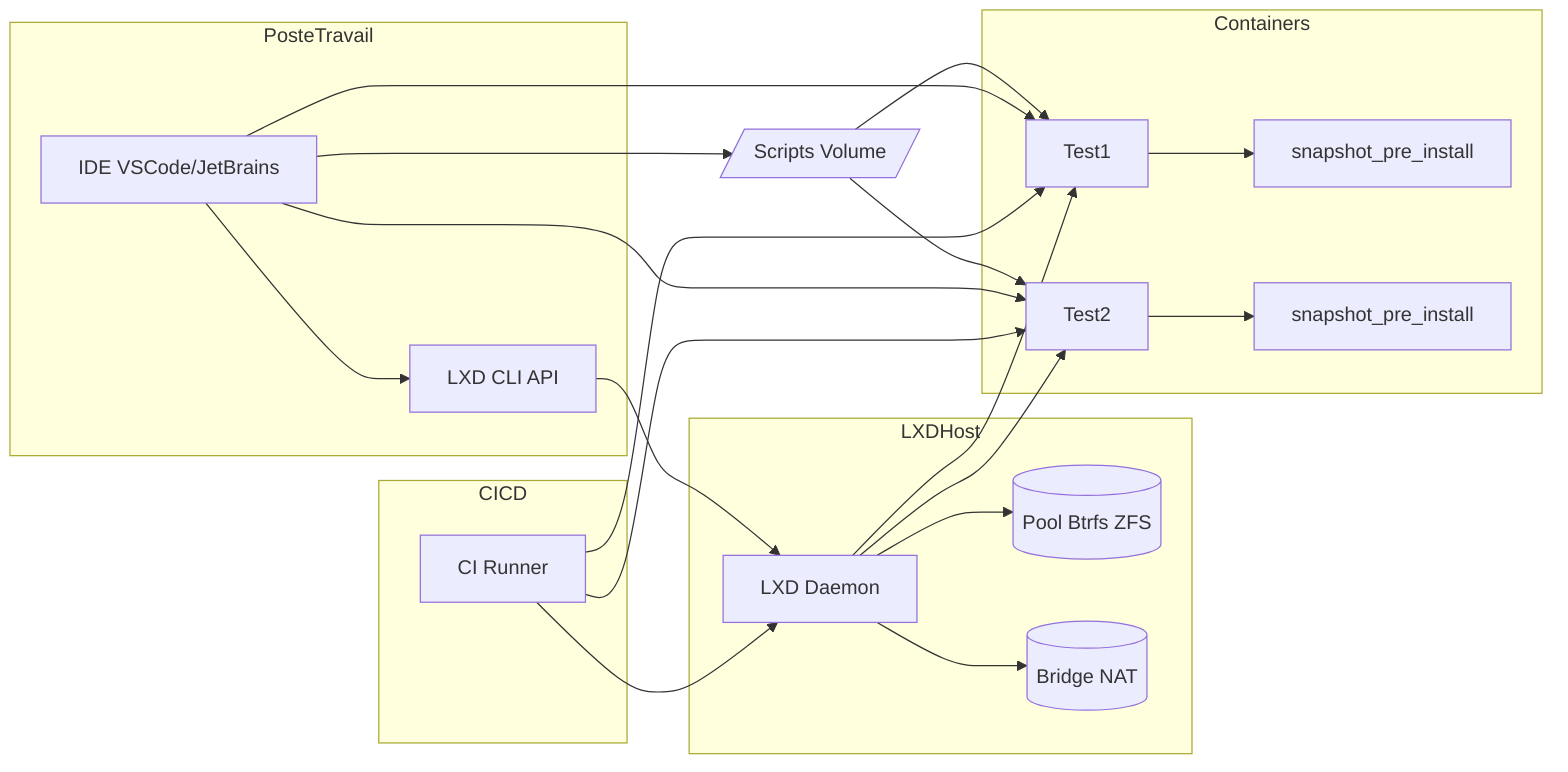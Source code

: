 flowchart LR

  subgraph PosteTravail
    IDE[IDE VSCode/JetBrains]
    LXDCLI[LXD CLI API]
  end

  subgraph LXDHost
    LXDd[LXD Daemon]
    Storage[(Pool Btrfs ZFS)]
    Network[(Bridge NAT)]
  end

  subgraph Containers
    C1[Test1]
    C2[Test2]
    Snap1[snapshot_pre_install]
    Snap2[snapshot_pre_install]
  end

  subgraph CICD
    CI[CI Runner]
  end

  %% Flux IDE vers LXD
  IDE --> LXDCLI
  LXDCLI --> LXDd

  %% LXD gère stockage et réseau
  LXDd --> Storage
  LXDd --> Network

  %% Lancement et gestion des conteneurs
  LXDd --> C1
  LXDd --> C2

  %% Montage du dossier de scripts
  IDE --> HostFS[/Scripts Volume/]
  HostFS --> C1
  HostFS --> C2

  %% Snapshots
  C1 --> Snap1
  C2 --> Snap2

  %% Exécution de commandes dans les conteneurs
  IDE --> C1
  IDE --> C2

  %% CI/CD déclenche LXD et les conteneurs
  CI --> LXDd
  CI --> C1
  CI --> C2